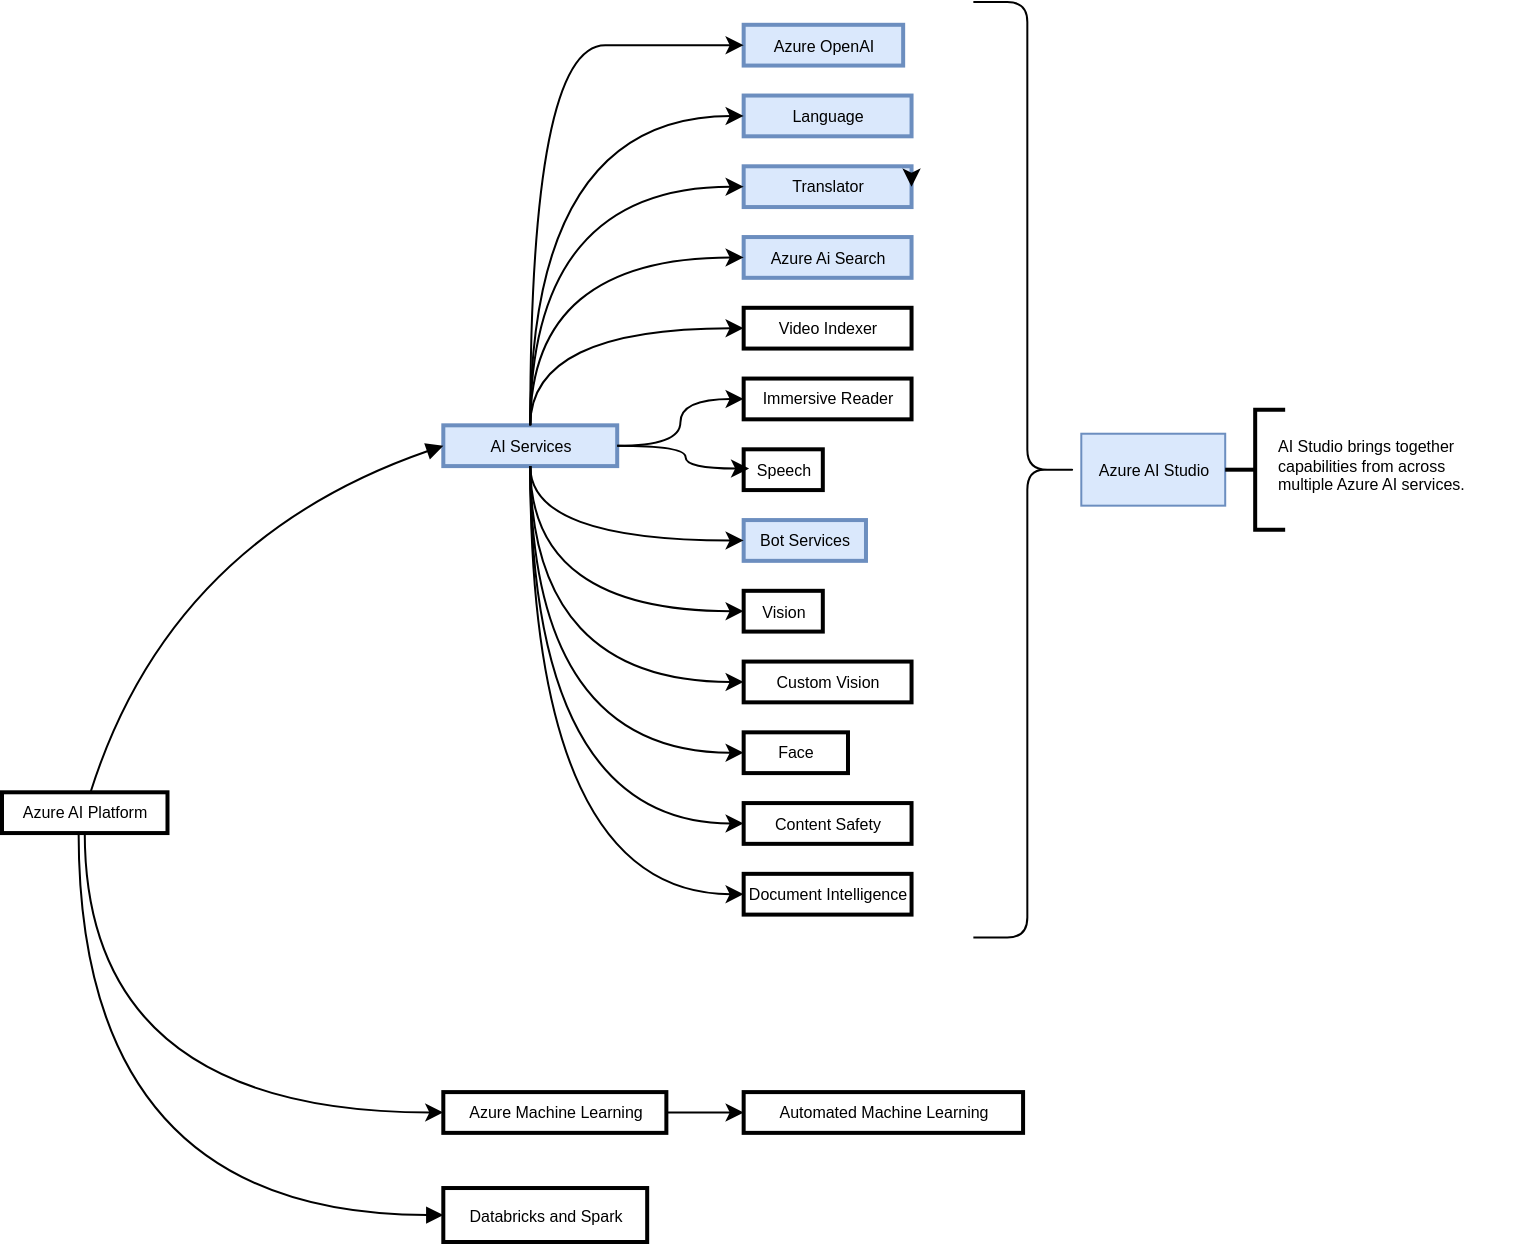 <mxfile version="23.1.5" type="github">
  <diagram name="Página-1" id="4LGEyRPNAvTtnEifTHat">
    <mxGraphModel dx="1877" dy="1734" grid="1" gridSize="10" guides="1" tooltips="1" connect="1" arrows="1" fold="1" page="1" pageScale="1" pageWidth="827" pageHeight="1169" math="0" shadow="0">
      <root>
        <mxCell id="0" />
        <mxCell id="1" parent="0" />
        <mxCell id="2" value="Azure AI Platform" style="whiteSpace=wrap;strokeWidth=2;fontSize=8;" parent="1" vertex="1">
          <mxGeometry x="-786" y="-584.855" width="82.746" height="20.387" as="geometry" />
        </mxCell>
        <mxCell id="3" value="AI Services" style="whiteSpace=wrap;strokeWidth=2;fontSize=8;fillColor=#dae8fc;strokeColor=#6c8ebf;" parent="1" vertex="1">
          <mxGeometry x="-565.344" y="-768.337" width="86.943" height="20.387" as="geometry" />
        </mxCell>
        <mxCell id="5" value="Bot Services" style="whiteSpace=wrap;strokeWidth=2;fillColor=#dae8fc;strokeColor=#6c8ebf;fontSize=8;" parent="1" vertex="1">
          <mxGeometry x="-415.172" y="-720.967" width="61.16" height="20.387" as="geometry" />
        </mxCell>
        <mxCell id="8FiEF_ac_Us0IcNXSMMW-44" style="edgeStyle=orthogonalEdgeStyle;rounded=0;orthogonalLoop=1;jettySize=auto;html=1;exitX=0.5;exitY=1;exitDx=0;exitDy=0;entryX=0;entryY=0.5;entryDx=0;entryDy=0;curved=1;fontSize=8;" parent="1" source="3" target="5" edge="1">
          <mxGeometry relative="1" as="geometry" />
        </mxCell>
        <mxCell id="6" value="Databricks and Spark" style="whiteSpace=wrap;strokeWidth=2;fontSize=8;" parent="1" vertex="1">
          <mxGeometry x="-565.344" y="-386.983" width="101.933" height="26.983" as="geometry" />
        </mxCell>
        <mxCell id="7" value="Azure OpenAI" style="whiteSpace=wrap;strokeWidth=2;fillColor=#dae8fc;strokeColor=#6c8ebf;fontSize=8;" parent="1" vertex="1">
          <mxGeometry x="-415.172" y="-968.607" width="79.748" height="20.387" as="geometry" />
        </mxCell>
        <mxCell id="8FiEF_ac_Us0IcNXSMMW-56" style="edgeStyle=orthogonalEdgeStyle;rounded=0;orthogonalLoop=1;jettySize=auto;html=1;entryX=0;entryY=0.5;entryDx=0;entryDy=0;exitX=0.5;exitY=0;exitDx=0;exitDy=0;curved=1;fontSize=8;" parent="1" source="3" target="7" edge="1">
          <mxGeometry relative="1" as="geometry" />
        </mxCell>
        <mxCell id="8" value="Language" style="whiteSpace=wrap;strokeWidth=2;fillColor=#dae8fc;strokeColor=#6c8ebf;fontSize=8;" parent="1" vertex="1">
          <mxGeometry x="-415.172" y="-933.23" width="83.945" height="20.387" as="geometry" />
        </mxCell>
        <mxCell id="8FiEF_ac_Us0IcNXSMMW-55" style="edgeStyle=orthogonalEdgeStyle;rounded=0;orthogonalLoop=1;jettySize=auto;html=1;entryX=0;entryY=0.5;entryDx=0;entryDy=0;exitX=0.5;exitY=0;exitDx=0;exitDy=0;curved=1;fontSize=8;" parent="1" source="3" target="8" edge="1">
          <mxGeometry relative="1" as="geometry" />
        </mxCell>
        <mxCell id="9" value="Translator" style="whiteSpace=wrap;strokeWidth=2;fillColor=#dae8fc;strokeColor=#6c8ebf;fontSize=8;" parent="1" vertex="1">
          <mxGeometry x="-415.172" y="-897.853" width="83.945" height="20.387" as="geometry" />
        </mxCell>
        <mxCell id="8FiEF_ac_Us0IcNXSMMW-54" style="edgeStyle=orthogonalEdgeStyle;rounded=0;orthogonalLoop=1;jettySize=auto;html=1;entryX=0;entryY=0.5;entryDx=0;entryDy=0;exitX=0.5;exitY=0;exitDx=0;exitDy=0;curved=1;fontSize=8;" parent="1" source="3" target="9" edge="1">
          <mxGeometry relative="1" as="geometry" />
        </mxCell>
        <mxCell id="10" value="Speech" style="whiteSpace=wrap;strokeWidth=2;fontSize=8;" parent="1" vertex="1">
          <mxGeometry x="-415.172" y="-756.344" width="39.574" height="20.387" as="geometry" />
        </mxCell>
        <mxCell id="11" value="Azure Machine Learning" style="whiteSpace=wrap;strokeWidth=2;fontSize=8;" parent="1" vertex="1">
          <mxGeometry x="-565.344" y="-434.952" width="111.527" height="20.387" as="geometry" />
        </mxCell>
        <mxCell id="8FiEF_ac_Us0IcNXSMMW-67" style="edgeStyle=orthogonalEdgeStyle;rounded=0;orthogonalLoop=1;jettySize=auto;html=1;entryX=0;entryY=0.5;entryDx=0;entryDy=0;curved=1;exitX=0.5;exitY=1;exitDx=0;exitDy=0;fontSize=8;" parent="1" source="2" target="11" edge="1">
          <mxGeometry relative="1" as="geometry" />
        </mxCell>
        <mxCell id="12" value="Automated Machine Learning" style="whiteSpace=wrap;strokeWidth=2;fontSize=8;" parent="1" vertex="1">
          <mxGeometry x="-415.172" y="-434.952" width="139.709" height="20.387" as="geometry" />
        </mxCell>
        <mxCell id="8FiEF_ac_Us0IcNXSMMW-65" style="edgeStyle=orthogonalEdgeStyle;rounded=0;orthogonalLoop=1;jettySize=auto;html=1;entryX=0;entryY=0.5;entryDx=0;entryDy=0;fontSize=8;" parent="1" source="11" target="12" edge="1">
          <mxGeometry relative="1" as="geometry" />
        </mxCell>
        <mxCell id="17" value="" style="curved=1;startArrow=none;endArrow=block;exitX=0.535;exitY=0;entryX=0.0;entryY=0.5;fontSize=8;" parent="1" source="2" target="3" edge="1">
          <mxGeometry relative="1" as="geometry">
            <Array as="points">
              <mxPoint x="-702.055" y="-710.774" />
            </Array>
          </mxGeometry>
        </mxCell>
        <mxCell id="20" value="" style="curved=1;startArrow=none;endArrow=block;exitX=0.463;exitY=0.99;entryX=0.002;entryY=0.5;edgeStyle=orthogonalEdgeStyle;exitDx=0;exitDy=0;exitPerimeter=0;fontSize=8;" parent="1" source="2" target="6" edge="1">
          <mxGeometry relative="1" as="geometry" />
        </mxCell>
        <mxCell id="8FiEF_ac_Us0IcNXSMMW-30" style="edgeStyle=orthogonalEdgeStyle;rounded=0;orthogonalLoop=1;jettySize=auto;html=1;exitX=1;exitY=0.25;exitDx=0;exitDy=0;entryX=1;entryY=0.5;entryDx=0;entryDy=0;fontSize=8;" parent="1" source="9" target="9" edge="1">
          <mxGeometry relative="1" as="geometry" />
        </mxCell>
        <mxCell id="8FiEF_ac_Us0IcNXSMMW-35" value="Vision" style="whiteSpace=wrap;strokeWidth=2;fontSize=8;" parent="1" vertex="1">
          <mxGeometry x="-415.172" y="-685.59" width="39.574" height="20.387" as="geometry" />
        </mxCell>
        <mxCell id="8FiEF_ac_Us0IcNXSMMW-49" style="edgeStyle=orthogonalEdgeStyle;rounded=0;orthogonalLoop=1;jettySize=auto;html=1;entryX=0;entryY=0.5;entryDx=0;entryDy=0;exitX=0.5;exitY=1;exitDx=0;exitDy=0;curved=1;fontSize=8;" parent="1" source="3" target="8FiEF_ac_Us0IcNXSMMW-35" edge="1">
          <mxGeometry relative="1" as="geometry" />
        </mxCell>
        <mxCell id="8FiEF_ac_Us0IcNXSMMW-37" value="Custom Vision" style="whiteSpace=wrap;strokeWidth=2;fontSize=8;" parent="1" vertex="1">
          <mxGeometry x="-415.172" y="-650.213" width="83.945" height="20.387" as="geometry" />
        </mxCell>
        <mxCell id="8FiEF_ac_Us0IcNXSMMW-48" style="edgeStyle=orthogonalEdgeStyle;rounded=0;orthogonalLoop=1;jettySize=auto;html=1;entryX=0;entryY=0.5;entryDx=0;entryDy=0;exitX=0.5;exitY=1;exitDx=0;exitDy=0;curved=1;fontSize=8;" parent="1" source="3" target="8FiEF_ac_Us0IcNXSMMW-37" edge="1">
          <mxGeometry relative="1" as="geometry" />
        </mxCell>
        <mxCell id="8FiEF_ac_Us0IcNXSMMW-38" value="Face" style="whiteSpace=wrap;strokeWidth=2;fontSize=8;" parent="1" vertex="1">
          <mxGeometry x="-415.172" y="-614.836" width="52.166" height="20.387" as="geometry" />
        </mxCell>
        <mxCell id="8FiEF_ac_Us0IcNXSMMW-47" style="edgeStyle=orthogonalEdgeStyle;rounded=0;orthogonalLoop=1;jettySize=auto;html=1;entryX=0;entryY=0.5;entryDx=0;entryDy=0;exitX=0.5;exitY=1;exitDx=0;exitDy=0;curved=1;fontSize=8;" parent="1" source="3" target="8FiEF_ac_Us0IcNXSMMW-38" edge="1">
          <mxGeometry relative="1" as="geometry" />
        </mxCell>
        <mxCell id="8FiEF_ac_Us0IcNXSMMW-39" value="Content Safety" style="whiteSpace=wrap;strokeWidth=2;fontSize=8;" parent="1" vertex="1">
          <mxGeometry x="-415.172" y="-579.458" width="83.945" height="20.387" as="geometry" />
        </mxCell>
        <mxCell id="8FiEF_ac_Us0IcNXSMMW-46" style="edgeStyle=orthogonalEdgeStyle;rounded=0;orthogonalLoop=1;jettySize=auto;html=1;entryX=0;entryY=0.5;entryDx=0;entryDy=0;exitX=0.5;exitY=1;exitDx=0;exitDy=0;curved=1;fontSize=8;" parent="1" source="3" target="8FiEF_ac_Us0IcNXSMMW-39" edge="1">
          <mxGeometry relative="1" as="geometry" />
        </mxCell>
        <mxCell id="8FiEF_ac_Us0IcNXSMMW-40" value="Document Intelligence" style="whiteSpace=wrap;strokeWidth=2;fontSize=8;" parent="1" vertex="1">
          <mxGeometry x="-415.172" y="-544.081" width="83.945" height="20.387" as="geometry" />
        </mxCell>
        <mxCell id="8FiEF_ac_Us0IcNXSMMW-41" value="Azure Ai Search" style="whiteSpace=wrap;strokeWidth=2;fillColor=#dae8fc;strokeColor=#6c8ebf;fontSize=8;" parent="1" vertex="1">
          <mxGeometry x="-415.172" y="-862.476" width="83.945" height="20.387" as="geometry" />
        </mxCell>
        <mxCell id="8FiEF_ac_Us0IcNXSMMW-42" value="Video Indexer" style="whiteSpace=wrap;strokeWidth=2;fontSize=8;" parent="1" vertex="1">
          <mxGeometry x="-415.172" y="-827.099" width="83.945" height="20.387" as="geometry" />
        </mxCell>
        <mxCell id="8FiEF_ac_Us0IcNXSMMW-43" value="Immersive Reader" style="whiteSpace=wrap;strokeWidth=2;fontSize=8;" parent="1" vertex="1">
          <mxGeometry x="-415.172" y="-791.721" width="83.945" height="20.387" as="geometry" />
        </mxCell>
        <mxCell id="8FiEF_ac_Us0IcNXSMMW-45" style="edgeStyle=orthogonalEdgeStyle;rounded=0;orthogonalLoop=1;jettySize=auto;html=1;entryX=0;entryY=0.5;entryDx=0;entryDy=0;exitX=0.5;exitY=1;exitDx=0;exitDy=0;curved=1;fontSize=8;" parent="1" source="3" target="8FiEF_ac_Us0IcNXSMMW-40" edge="1">
          <mxGeometry relative="1" as="geometry" />
        </mxCell>
        <mxCell id="8FiEF_ac_Us0IcNXSMMW-57" style="edgeStyle=orthogonalEdgeStyle;rounded=0;orthogonalLoop=1;jettySize=auto;html=1;entryX=0.069;entryY=0.471;entryDx=0;entryDy=0;entryPerimeter=0;curved=1;fontSize=8;" parent="1" source="3" target="10" edge="1">
          <mxGeometry relative="1" as="geometry">
            <Array as="points">
              <mxPoint x="-444.223" y="-758.143" />
              <mxPoint x="-444.223" y="-746.75" />
            </Array>
          </mxGeometry>
        </mxCell>
        <mxCell id="8FiEF_ac_Us0IcNXSMMW-58" value="" style="shape=curlyBracket;whiteSpace=wrap;html=1;rounded=1;flipH=1;labelPosition=right;verticalLabelPosition=middle;align=left;verticalAlign=middle;fontSize=8;" parent="1" vertex="1">
          <mxGeometry x="-300.317" y="-980" width="53.965" height="467.698" as="geometry" />
        </mxCell>
        <mxCell id="8FiEF_ac_Us0IcNXSMMW-60" value="Azure AI Studio" style="rounded=0;whiteSpace=wrap;html=1;fillColor=#dae8fc;strokeColor=#6c8ebf;fontSize=8;" parent="1" vertex="1">
          <mxGeometry x="-246.352" y="-764.139" width="71.953" height="35.977" as="geometry" />
        </mxCell>
        <mxCell id="8FiEF_ac_Us0IcNXSMMW-62" value="" style="strokeWidth=2;html=1;shape=mxgraph.flowchart.annotation_2;align=left;labelPosition=right;pointerEvents=1;fontSize=8;" parent="1" vertex="1">
          <mxGeometry x="-174.399" y="-776.132" width="29.98" height="59.961" as="geometry" />
        </mxCell>
        <mxCell id="8FiEF_ac_Us0IcNXSMMW-63" value="&lt;div style=&quot;text-align: justify; font-size: 8px;&quot;&gt;&lt;span style=&quot;background-color: initial; font-size: 8px;&quot;&gt;AI Studio brings together&lt;/span&gt;&lt;/div&gt;&lt;span style=&quot;font-size: 8px;&quot;&gt;&lt;div style=&quot;text-align: justify; font-size: 8px;&quot;&gt;&lt;span style=&quot;background-color: initial; font-size: 8px;&quot;&gt;capabilities from across&lt;/span&gt;&lt;/div&gt;&lt;/span&gt;&lt;span style=&quot;font-size: 8px;&quot;&gt;&lt;div style=&quot;text-align: justify; font-size: 8px;&quot;&gt;&lt;span style=&quot;background-color: initial; font-size: 8px;&quot;&gt;multiple Azure AI services.&lt;/span&gt;&lt;/div&gt;&lt;/span&gt;" style="text;html=1;align=left;verticalAlign=middle;resizable=0;points=[];autosize=1;strokeColor=none;fillColor=none;fontSize=8;" parent="1" vertex="1">
          <mxGeometry x="-150.415" y="-768.336" width="120" height="40" as="geometry" />
        </mxCell>
        <mxCell id="8FiEF_ac_Us0IcNXSMMW-53" style="edgeStyle=orthogonalEdgeStyle;rounded=0;orthogonalLoop=1;jettySize=auto;html=1;entryX=0;entryY=0.5;entryDx=0;entryDy=0;exitX=0.5;exitY=0;exitDx=0;exitDy=0;curved=1;fontSize=8;" parent="1" source="3" target="8FiEF_ac_Us0IcNXSMMW-41" edge="1">
          <mxGeometry relative="1" as="geometry" />
        </mxCell>
        <mxCell id="8FiEF_ac_Us0IcNXSMMW-52" style="edgeStyle=orthogonalEdgeStyle;rounded=0;orthogonalLoop=1;jettySize=auto;html=1;entryX=0;entryY=0.5;entryDx=0;entryDy=0;curved=1;exitX=0.5;exitY=0;exitDx=0;exitDy=0;fontSize=8;" parent="1" source="3" target="8FiEF_ac_Us0IcNXSMMW-42" edge="1">
          <mxGeometry relative="1" as="geometry" />
        </mxCell>
        <mxCell id="8FiEF_ac_Us0IcNXSMMW-51" style="edgeStyle=orthogonalEdgeStyle;rounded=0;orthogonalLoop=1;jettySize=auto;html=1;entryX=0;entryY=0.5;entryDx=0;entryDy=0;curved=1;fontSize=8;" parent="1" source="3" target="8FiEF_ac_Us0IcNXSMMW-43" edge="1">
          <mxGeometry relative="1" as="geometry" />
        </mxCell>
      </root>
    </mxGraphModel>
  </diagram>
</mxfile>
